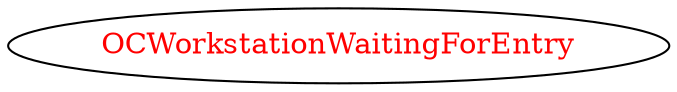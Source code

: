 digraph dependencyGraph {
 concentrate=true;
 ranksep="2.0";
 rankdir="LR"; 
 splines="ortho";
"OCWorkstationWaitingForEntry" [fontcolor="red"];
}